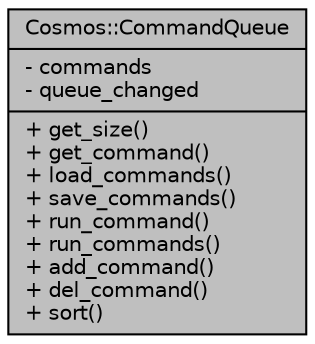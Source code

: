digraph "Cosmos::CommandQueue"
{
 // INTERACTIVE_SVG=YES
  edge [fontname="Helvetica",fontsize="10",labelfontname="Helvetica",labelfontsize="10"];
  node [fontname="Helvetica",fontsize="10",shape=record];
  Node1 [label="{Cosmos::CommandQueue\n|- commands\l- queue_changed\l|+ get_size()\l+ get_command()\l+ load_commands()\l+ save_commands()\l+ run_command()\l+ run_commands()\l+ add_command()\l+ del_command()\l+ sort()\l}",height=0.2,width=0.4,color="black", fillcolor="grey75", style="filled", fontcolor="black"];
}
